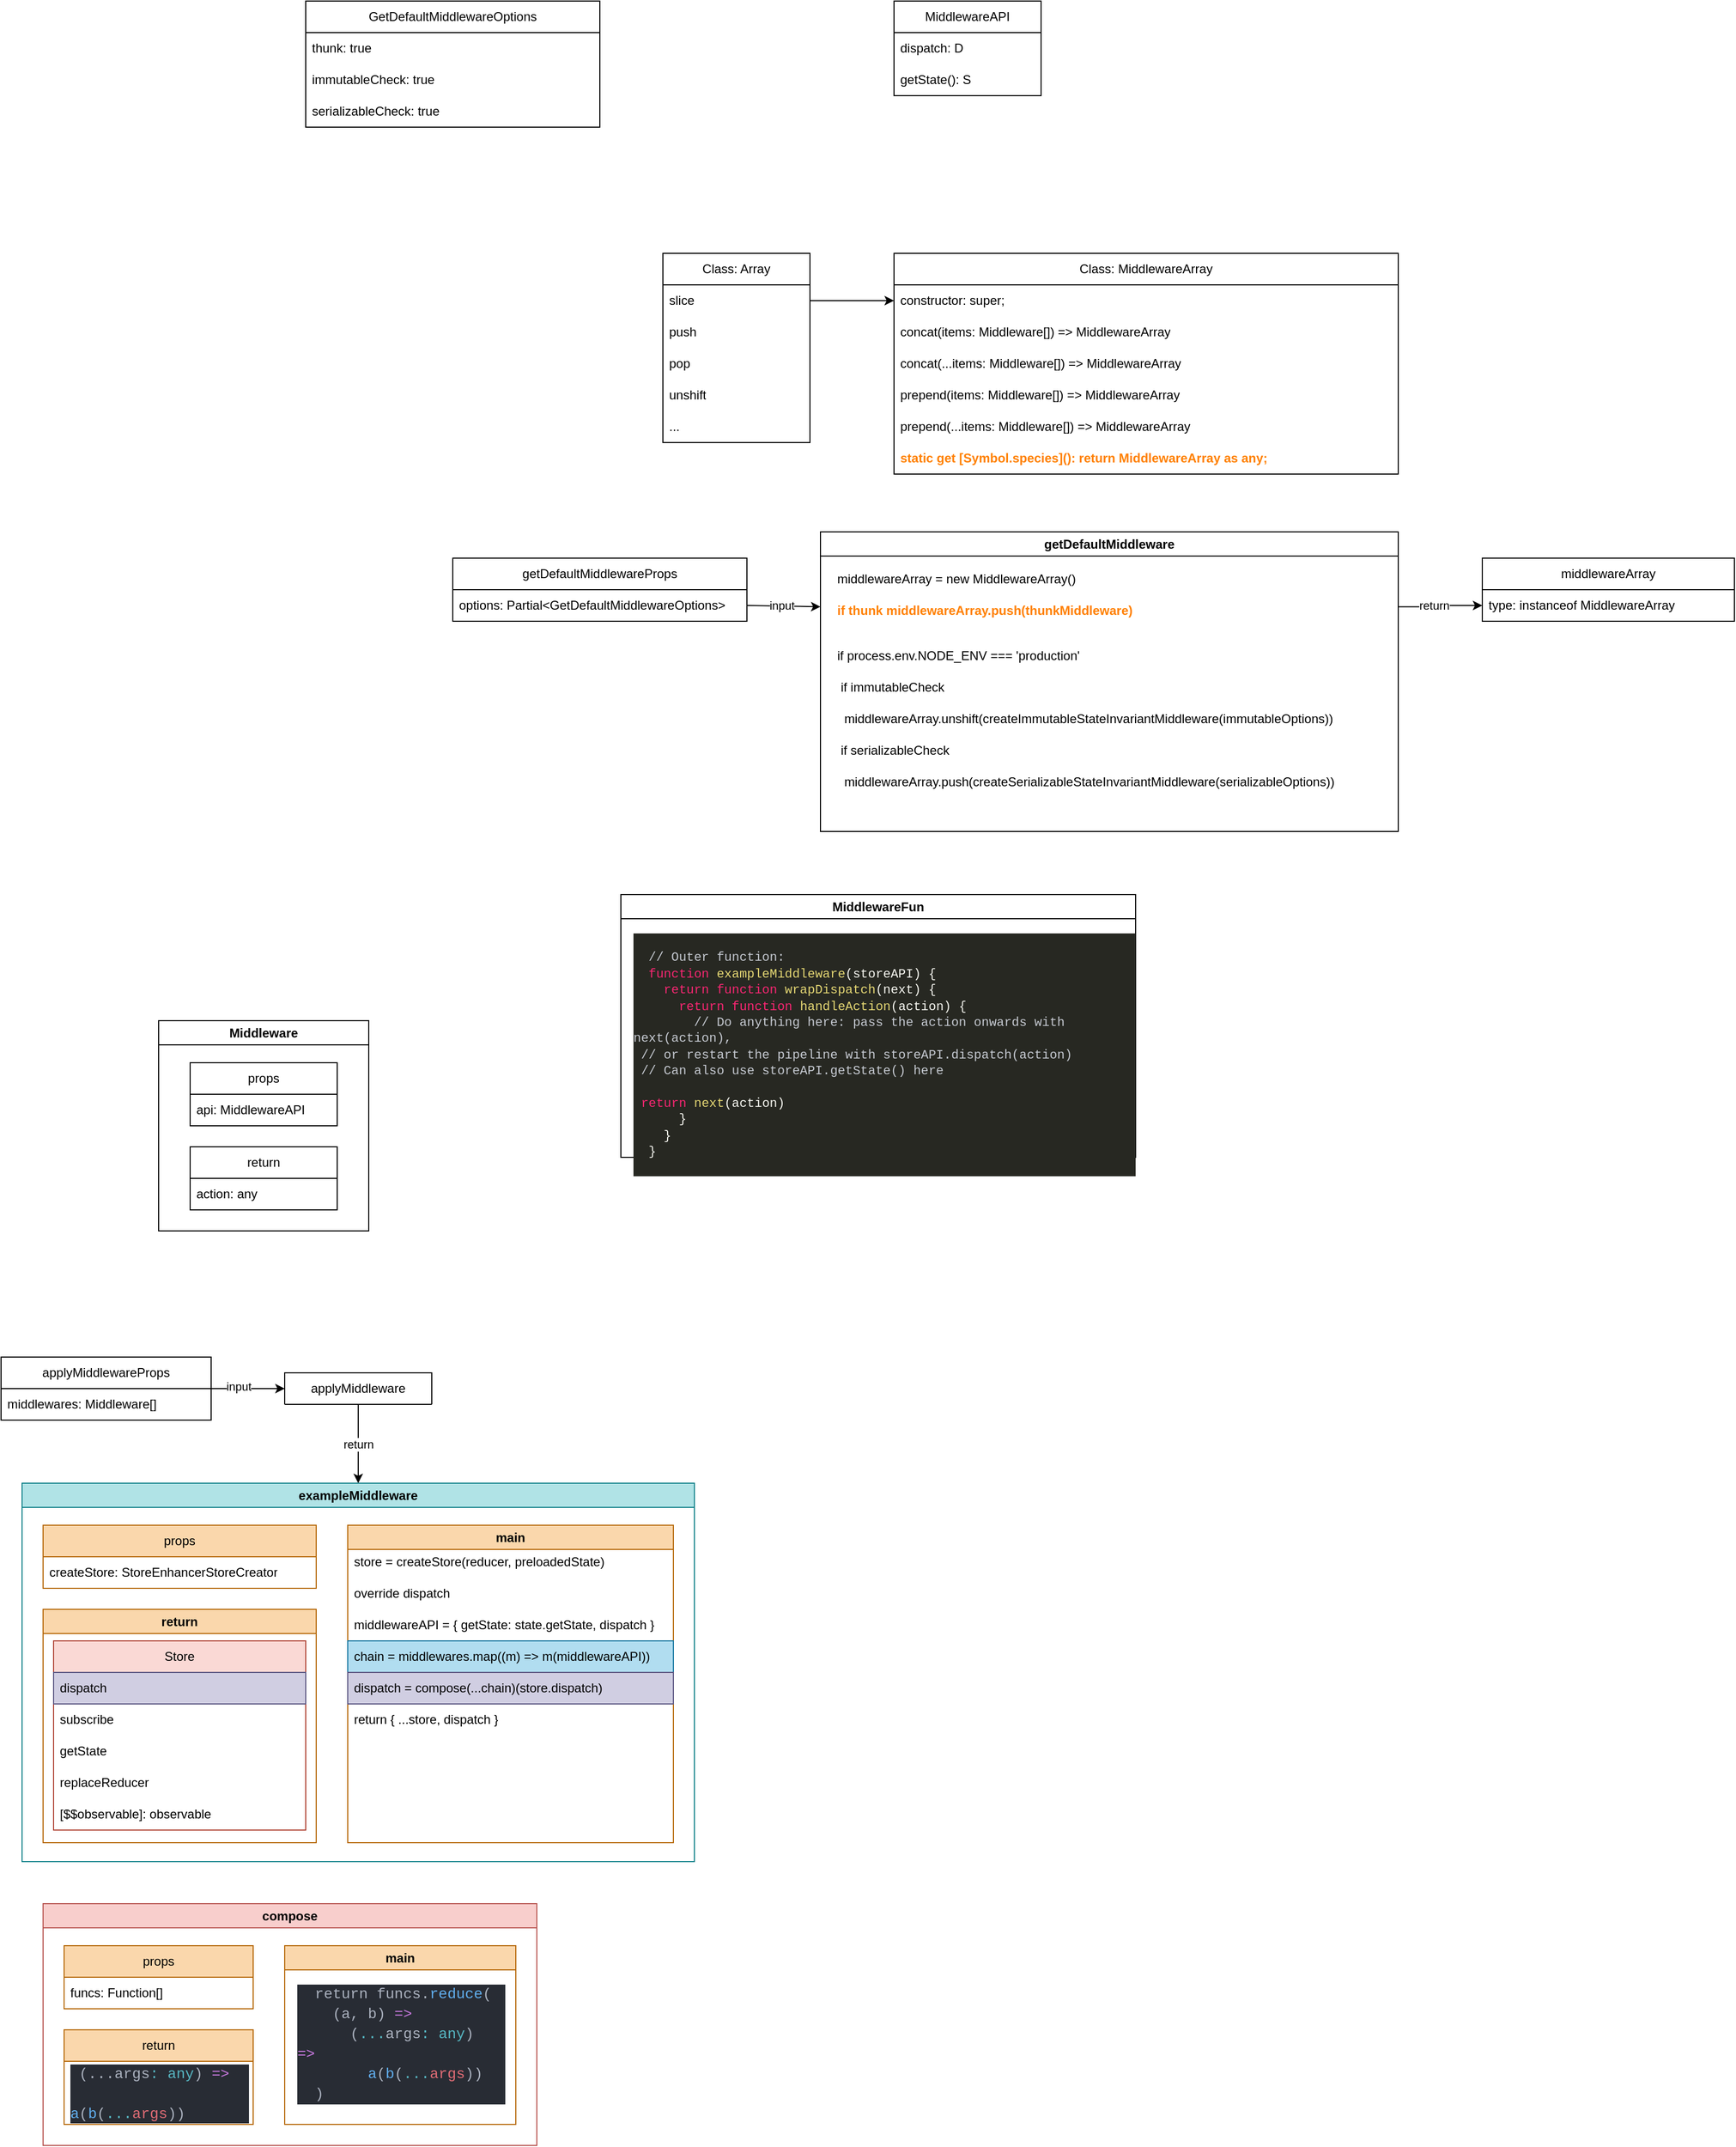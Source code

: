 <mxfile version="20.8.13" type="github">
  <diagram name="第 1 页" id="Je5M9p50dfMenlb4uafC">
    <mxGraphModel dx="2508" dy="2384" grid="1" gridSize="10" guides="1" tooltips="1" connect="1" arrows="1" fold="1" page="1" pageScale="1" pageWidth="827" pageHeight="1169" math="0" shadow="0">
      <root>
        <mxCell id="0" />
        <mxCell id="1" parent="0" />
        <mxCell id="uOk9SfMnvMUk-7f9dFpr-8" value="Class: MiddlewareArray" style="swimlane;fontStyle=0;childLayout=stackLayout;horizontal=1;startSize=30;horizontalStack=0;resizeParent=1;resizeParentMax=0;resizeLast=0;collapsible=1;marginBottom=0;whiteSpace=wrap;html=1;" vertex="1" parent="1">
          <mxGeometry x="-90" y="210" width="480" height="210" as="geometry">
            <mxRectangle x="420" y="400" width="60" height="30" as="alternateBounds" />
          </mxGeometry>
        </mxCell>
        <mxCell id="uOk9SfMnvMUk-7f9dFpr-9" value="constructor: super;" style="text;strokeColor=none;fillColor=none;align=left;verticalAlign=middle;spacingLeft=4;spacingRight=4;overflow=hidden;points=[[0,0.5],[1,0.5]];portConstraint=eastwest;rotatable=0;whiteSpace=wrap;html=1;" vertex="1" parent="uOk9SfMnvMUk-7f9dFpr-8">
          <mxGeometry y="30" width="480" height="30" as="geometry" />
        </mxCell>
        <mxCell id="uOk9SfMnvMUk-7f9dFpr-31" value="concat(items: Middleware[]) =&amp;gt; MiddlewareArray" style="text;strokeColor=none;fillColor=none;align=left;verticalAlign=middle;spacingLeft=4;spacingRight=4;overflow=hidden;points=[[0,0.5],[1,0.5]];portConstraint=eastwest;rotatable=0;whiteSpace=wrap;html=1;" vertex="1" parent="uOk9SfMnvMUk-7f9dFpr-8">
          <mxGeometry y="60" width="480" height="30" as="geometry" />
        </mxCell>
        <mxCell id="uOk9SfMnvMUk-7f9dFpr-30" value="concat(...items: Middleware[]) =&amp;gt; MiddlewareArray" style="text;strokeColor=none;fillColor=none;align=left;verticalAlign=middle;spacingLeft=4;spacingRight=4;overflow=hidden;points=[[0,0.5],[1,0.5]];portConstraint=eastwest;rotatable=0;whiteSpace=wrap;html=1;" vertex="1" parent="uOk9SfMnvMUk-7f9dFpr-8">
          <mxGeometry y="90" width="480" height="30" as="geometry" />
        </mxCell>
        <mxCell id="uOk9SfMnvMUk-7f9dFpr-28" value="prepend(items: Middleware[]) =&amp;gt; MiddlewareArray" style="text;strokeColor=none;fillColor=none;align=left;verticalAlign=middle;spacingLeft=4;spacingRight=4;overflow=hidden;points=[[0,0.5],[1,0.5]];portConstraint=eastwest;rotatable=0;whiteSpace=wrap;html=1;" vertex="1" parent="uOk9SfMnvMUk-7f9dFpr-8">
          <mxGeometry y="120" width="480" height="30" as="geometry" />
        </mxCell>
        <mxCell id="uOk9SfMnvMUk-7f9dFpr-27" value="prepend(...items: Middleware[]) =&amp;gt; MiddlewareArray" style="text;strokeColor=none;fillColor=none;align=left;verticalAlign=middle;spacingLeft=4;spacingRight=4;overflow=hidden;points=[[0,0.5],[1,0.5]];portConstraint=eastwest;rotatable=0;whiteSpace=wrap;html=1;" vertex="1" parent="uOk9SfMnvMUk-7f9dFpr-8">
          <mxGeometry y="150" width="480" height="30" as="geometry" />
        </mxCell>
        <mxCell id="uOk9SfMnvMUk-7f9dFpr-50" value="static get [Symbol.species](): return MiddlewareArray as any;" style="text;strokeColor=none;fillColor=none;align=left;verticalAlign=middle;spacingLeft=4;spacingRight=4;overflow=hidden;points=[[0,0.5],[1,0.5]];portConstraint=eastwest;rotatable=0;whiteSpace=wrap;html=1;fontColor=#FF8000;fontStyle=1" vertex="1" parent="uOk9SfMnvMUk-7f9dFpr-8">
          <mxGeometry y="180" width="480" height="30" as="geometry" />
        </mxCell>
        <mxCell id="uOk9SfMnvMUk-7f9dFpr-16" value="Class: Array" style="swimlane;fontStyle=0;childLayout=stackLayout;horizontal=1;startSize=30;horizontalStack=0;resizeParent=1;resizeParentMax=0;resizeLast=0;collapsible=1;marginBottom=0;whiteSpace=wrap;html=1;" vertex="1" parent="1">
          <mxGeometry x="-310" y="210" width="140" height="180" as="geometry" />
        </mxCell>
        <mxCell id="uOk9SfMnvMUk-7f9dFpr-17" value="slice" style="text;strokeColor=none;fillColor=none;align=left;verticalAlign=middle;spacingLeft=4;spacingRight=4;overflow=hidden;points=[[0,0.5],[1,0.5]];portConstraint=eastwest;rotatable=0;whiteSpace=wrap;html=1;" vertex="1" parent="uOk9SfMnvMUk-7f9dFpr-16">
          <mxGeometry y="30" width="140" height="30" as="geometry" />
        </mxCell>
        <mxCell id="uOk9SfMnvMUk-7f9dFpr-18" value="push" style="text;strokeColor=none;fillColor=none;align=left;verticalAlign=middle;spacingLeft=4;spacingRight=4;overflow=hidden;points=[[0,0.5],[1,0.5]];portConstraint=eastwest;rotatable=0;whiteSpace=wrap;html=1;" vertex="1" parent="uOk9SfMnvMUk-7f9dFpr-16">
          <mxGeometry y="60" width="140" height="30" as="geometry" />
        </mxCell>
        <mxCell id="uOk9SfMnvMUk-7f9dFpr-19" value="pop" style="text;strokeColor=none;fillColor=none;align=left;verticalAlign=middle;spacingLeft=4;spacingRight=4;overflow=hidden;points=[[0,0.5],[1,0.5]];portConstraint=eastwest;rotatable=0;whiteSpace=wrap;html=1;" vertex="1" parent="uOk9SfMnvMUk-7f9dFpr-16">
          <mxGeometry y="90" width="140" height="30" as="geometry" />
        </mxCell>
        <mxCell id="uOk9SfMnvMUk-7f9dFpr-20" value="unshift" style="text;strokeColor=none;fillColor=none;align=left;verticalAlign=middle;spacingLeft=4;spacingRight=4;overflow=hidden;points=[[0,0.5],[1,0.5]];portConstraint=eastwest;rotatable=0;whiteSpace=wrap;html=1;" vertex="1" parent="uOk9SfMnvMUk-7f9dFpr-16">
          <mxGeometry y="120" width="140" height="30" as="geometry" />
        </mxCell>
        <mxCell id="uOk9SfMnvMUk-7f9dFpr-21" value="..." style="text;strokeColor=none;fillColor=none;align=left;verticalAlign=middle;spacingLeft=4;spacingRight=4;overflow=hidden;points=[[0,0.5],[1,0.5]];portConstraint=eastwest;rotatable=0;whiteSpace=wrap;html=1;" vertex="1" parent="uOk9SfMnvMUk-7f9dFpr-16">
          <mxGeometry y="150" width="140" height="30" as="geometry" />
        </mxCell>
        <mxCell id="uOk9SfMnvMUk-7f9dFpr-22" style="edgeStyle=orthogonalEdgeStyle;rounded=0;orthogonalLoop=1;jettySize=auto;html=1;entryX=0;entryY=0.5;entryDx=0;entryDy=0;" edge="1" parent="1" source="uOk9SfMnvMUk-7f9dFpr-17" target="uOk9SfMnvMUk-7f9dFpr-9">
          <mxGeometry relative="1" as="geometry" />
        </mxCell>
        <mxCell id="uOk9SfMnvMUk-7f9dFpr-36" value="Middleware" style="swimlane;whiteSpace=wrap;html=1;" vertex="1" parent="1">
          <mxGeometry x="-790" y="940" width="200" height="200" as="geometry" />
        </mxCell>
        <mxCell id="uOk9SfMnvMUk-7f9dFpr-37" value="props" style="swimlane;fontStyle=0;childLayout=stackLayout;horizontal=1;startSize=30;horizontalStack=0;resizeParent=1;resizeParentMax=0;resizeLast=0;collapsible=1;marginBottom=0;whiteSpace=wrap;html=1;" vertex="1" parent="uOk9SfMnvMUk-7f9dFpr-36">
          <mxGeometry x="30" y="40" width="140" height="60" as="geometry" />
        </mxCell>
        <mxCell id="uOk9SfMnvMUk-7f9dFpr-38" value="api: MiddlewareAPI" style="text;strokeColor=none;fillColor=none;align=left;verticalAlign=middle;spacingLeft=4;spacingRight=4;overflow=hidden;points=[[0,0.5],[1,0.5]];portConstraint=eastwest;rotatable=0;whiteSpace=wrap;html=1;" vertex="1" parent="uOk9SfMnvMUk-7f9dFpr-37">
          <mxGeometry y="30" width="140" height="30" as="geometry" />
        </mxCell>
        <mxCell id="uOk9SfMnvMUk-7f9dFpr-46" value="return" style="swimlane;fontStyle=0;childLayout=stackLayout;horizontal=1;startSize=30;horizontalStack=0;resizeParent=1;resizeParentMax=0;resizeLast=0;collapsible=1;marginBottom=0;whiteSpace=wrap;html=1;" vertex="1" parent="uOk9SfMnvMUk-7f9dFpr-36">
          <mxGeometry x="30" y="120" width="140" height="60" as="geometry" />
        </mxCell>
        <mxCell id="uOk9SfMnvMUk-7f9dFpr-47" value="action: any" style="text;strokeColor=none;fillColor=none;align=left;verticalAlign=middle;spacingLeft=4;spacingRight=4;overflow=hidden;points=[[0,0.5],[1,0.5]];portConstraint=eastwest;rotatable=0;whiteSpace=wrap;html=1;" vertex="1" parent="uOk9SfMnvMUk-7f9dFpr-46">
          <mxGeometry y="30" width="140" height="30" as="geometry" />
        </mxCell>
        <mxCell id="uOk9SfMnvMUk-7f9dFpr-41" value="MiddlewareAPI" style="swimlane;fontStyle=0;childLayout=stackLayout;horizontal=1;startSize=30;horizontalStack=0;resizeParent=1;resizeParentMax=0;resizeLast=0;collapsible=1;marginBottom=0;whiteSpace=wrap;html=1;" vertex="1" parent="1">
          <mxGeometry x="-90" y="-30" width="140" height="90" as="geometry" />
        </mxCell>
        <mxCell id="uOk9SfMnvMUk-7f9dFpr-42" value="dispatch: D" style="text;strokeColor=none;fillColor=none;align=left;verticalAlign=middle;spacingLeft=4;spacingRight=4;overflow=hidden;points=[[0,0.5],[1,0.5]];portConstraint=eastwest;rotatable=0;whiteSpace=wrap;html=1;" vertex="1" parent="uOk9SfMnvMUk-7f9dFpr-41">
          <mxGeometry y="30" width="140" height="30" as="geometry" />
        </mxCell>
        <mxCell id="uOk9SfMnvMUk-7f9dFpr-43" value="getState(): S" style="text;strokeColor=none;fillColor=none;align=left;verticalAlign=middle;spacingLeft=4;spacingRight=4;overflow=hidden;points=[[0,0.5],[1,0.5]];portConstraint=eastwest;rotatable=0;whiteSpace=wrap;html=1;" vertex="1" parent="uOk9SfMnvMUk-7f9dFpr-41">
          <mxGeometry y="60" width="140" height="30" as="geometry" />
        </mxCell>
        <mxCell id="uOk9SfMnvMUk-7f9dFpr-51" value="getDefaultMiddleware" style="swimlane;whiteSpace=wrap;html=1;strokeColor=default;" vertex="1" parent="1">
          <mxGeometry x="-160" y="475" width="550" height="285" as="geometry" />
        </mxCell>
        <mxCell id="uOk9SfMnvMUk-7f9dFpr-52" value="&lt;span style=&quot;font-weight: normal;&quot;&gt;&lt;font color=&quot;#000000&quot;&gt;middlewareArray = new MiddlewareArray()&lt;/font&gt;&lt;/span&gt;" style="text;strokeColor=none;fillColor=none;align=left;verticalAlign=middle;spacingLeft=4;spacingRight=4;overflow=hidden;points=[[0,0.5],[1,0.5]];portConstraint=eastwest;rotatable=0;whiteSpace=wrap;html=1;fontColor=#FF0000;fontStyle=1" vertex="1" parent="uOk9SfMnvMUk-7f9dFpr-51">
          <mxGeometry x="10" y="30" width="350" height="30" as="geometry" />
        </mxCell>
        <mxCell id="uOk9SfMnvMUk-7f9dFpr-53" value="if thunk middlewareArray.push(thunkMiddleware)" style="text;strokeColor=none;fillColor=none;align=left;verticalAlign=middle;spacingLeft=4;spacingRight=4;overflow=hidden;points=[[0,0.5],[1,0.5]];portConstraint=eastwest;rotatable=0;whiteSpace=wrap;html=1;fontStyle=1;fontColor=#FF8000;" vertex="1" parent="uOk9SfMnvMUk-7f9dFpr-51">
          <mxGeometry x="10" y="60" width="330" height="30" as="geometry" />
        </mxCell>
        <mxCell id="uOk9SfMnvMUk-7f9dFpr-54" value="&lt;p style=&quot;line-height: 150%;&quot;&gt;if process.env.NODE_ENV === &#39;production&#39;&lt;/p&gt;&lt;p style=&quot;line-height: 150%;&quot;&gt;&lt;span style=&quot;white-space: pre;&quot;&gt;	&lt;/span&gt;if immutableCheck&lt;br&gt;&lt;/p&gt;&lt;p style=&quot;line-height: 150%;&quot;&gt;&lt;span style=&quot;white-space: pre;&quot;&gt;	&lt;/span&gt;&lt;span style=&quot;white-space: pre;&quot;&gt;	&lt;/span&gt;middlewareArray.unshift(createImmutableStateInvariantMiddleware(immutableOptions))&lt;br&gt;&lt;/p&gt;&lt;p style=&quot;line-height: 150%;&quot;&gt;&lt;span style=&quot;white-space: pre;&quot;&gt;	&lt;/span&gt;if serializableCheck&lt;br&gt;&lt;/p&gt;&lt;p style=&quot;line-height: 150%;&quot;&gt;&lt;span style=&quot;white-space: pre;&quot;&gt;	&lt;/span&gt;&lt;span style=&quot;white-space: pre;&quot;&gt;	&lt;/span&gt;middlewareArray.push(createSerializableStateInvariantMiddleware(serializableOptions))&lt;br&gt;&lt;/p&gt;" style="text;strokeColor=none;fillColor=none;align=left;verticalAlign=top;spacingLeft=4;spacingRight=4;overflow=hidden;points=[[0,0.5],[1,0.5]];portConstraint=eastwest;rotatable=0;whiteSpace=wrap;html=1;labelBackgroundColor=default;" vertex="1" parent="uOk9SfMnvMUk-7f9dFpr-51">
          <mxGeometry x="10" y="90" width="530" height="180" as="geometry" />
        </mxCell>
        <mxCell id="uOk9SfMnvMUk-7f9dFpr-58" value="getDefaultMiddlewareProps" style="swimlane;fontStyle=0;childLayout=stackLayout;horizontal=1;startSize=30;horizontalStack=0;resizeParent=1;resizeParentMax=0;resizeLast=0;collapsible=1;marginBottom=0;whiteSpace=wrap;html=1;" vertex="1" parent="1">
          <mxGeometry x="-510" y="500" width="280" height="60" as="geometry">
            <mxRectangle x="420" y="400" width="60" height="30" as="alternateBounds" />
          </mxGeometry>
        </mxCell>
        <mxCell id="uOk9SfMnvMUk-7f9dFpr-59" value="options: Partial&amp;lt;GetDefaultMiddlewareOptions&amp;gt;" style="text;strokeColor=none;fillColor=none;align=left;verticalAlign=middle;spacingLeft=4;spacingRight=4;overflow=hidden;points=[[0,0.5],[1,0.5]];portConstraint=eastwest;rotatable=0;whiteSpace=wrap;html=1;" vertex="1" parent="uOk9SfMnvMUk-7f9dFpr-58">
          <mxGeometry y="30" width="280" height="30" as="geometry" />
        </mxCell>
        <mxCell id="uOk9SfMnvMUk-7f9dFpr-60" value="middlewareArray" style="swimlane;fontStyle=0;childLayout=stackLayout;horizontal=1;startSize=30;horizontalStack=0;resizeParent=1;resizeParentMax=0;resizeLast=0;collapsible=1;marginBottom=0;whiteSpace=wrap;html=1;" vertex="1" parent="1">
          <mxGeometry x="470" y="500" width="240" height="60" as="geometry">
            <mxRectangle x="420" y="400" width="60" height="30" as="alternateBounds" />
          </mxGeometry>
        </mxCell>
        <mxCell id="uOk9SfMnvMUk-7f9dFpr-61" value="type: instanceof MiddlewareArray" style="text;strokeColor=none;fillColor=none;align=left;verticalAlign=middle;spacingLeft=4;spacingRight=4;overflow=hidden;points=[[0,0.5],[1,0.5]];portConstraint=eastwest;rotatable=0;whiteSpace=wrap;html=1;" vertex="1" parent="uOk9SfMnvMUk-7f9dFpr-60">
          <mxGeometry y="30" width="240" height="30" as="geometry" />
        </mxCell>
        <mxCell id="uOk9SfMnvMUk-7f9dFpr-62" value="" style="endArrow=classic;html=1;rounded=0;exitX=1;exitY=0.5;exitDx=0;exitDy=0;entryX=0;entryY=0.25;entryDx=0;entryDy=0;" edge="1" parent="1" source="uOk9SfMnvMUk-7f9dFpr-59" target="uOk9SfMnvMUk-7f9dFpr-51">
          <mxGeometry width="50" height="50" relative="1" as="geometry">
            <mxPoint x="-220" y="435" as="sourcePoint" />
            <mxPoint x="-168.32" y="515.66" as="targetPoint" />
          </mxGeometry>
        </mxCell>
        <mxCell id="uOk9SfMnvMUk-7f9dFpr-63" value="input" style="edgeLabel;html=1;align=center;verticalAlign=middle;resizable=0;points=[];" vertex="1" connectable="0" parent="uOk9SfMnvMUk-7f9dFpr-62">
          <mxGeometry x="-0.286" y="-1" relative="1" as="geometry">
            <mxPoint x="8" y="-2" as="offset" />
          </mxGeometry>
        </mxCell>
        <mxCell id="uOk9SfMnvMUk-7f9dFpr-64" value="" style="edgeStyle=orthogonalEdgeStyle;rounded=0;orthogonalLoop=1;jettySize=auto;html=1;entryX=0;entryY=0.5;entryDx=0;entryDy=0;exitX=1;exitY=0.25;exitDx=0;exitDy=0;" edge="1" parent="1" source="uOk9SfMnvMUk-7f9dFpr-51" target="uOk9SfMnvMUk-7f9dFpr-61">
          <mxGeometry relative="1" as="geometry">
            <mxPoint x="240" y="207.5" as="sourcePoint" />
            <mxPoint x="310.28" y="206.68" as="targetPoint" />
          </mxGeometry>
        </mxCell>
        <mxCell id="uOk9SfMnvMUk-7f9dFpr-65" value="return" style="edgeLabel;html=1;align=center;verticalAlign=middle;resizable=0;points=[];" vertex="1" connectable="0" parent="uOk9SfMnvMUk-7f9dFpr-64">
          <mxGeometry x="-0.283" relative="1" as="geometry">
            <mxPoint x="5" y="-2" as="offset" />
          </mxGeometry>
        </mxCell>
        <mxCell id="uOk9SfMnvMUk-7f9dFpr-66" value="GetDefaultMiddlewareOptions" style="swimlane;fontStyle=0;childLayout=stackLayout;horizontal=1;startSize=30;horizontalStack=0;resizeParent=1;resizeParentMax=0;resizeLast=0;collapsible=1;marginBottom=0;whiteSpace=wrap;html=1;" vertex="1" parent="1">
          <mxGeometry x="-650" y="-30" width="280" height="120" as="geometry">
            <mxRectangle x="420" y="400" width="60" height="30" as="alternateBounds" />
          </mxGeometry>
        </mxCell>
        <mxCell id="uOk9SfMnvMUk-7f9dFpr-67" value="thunk: true" style="text;strokeColor=none;fillColor=none;align=left;verticalAlign=middle;spacingLeft=4;spacingRight=4;overflow=hidden;points=[[0,0.5],[1,0.5]];portConstraint=eastwest;rotatable=0;whiteSpace=wrap;html=1;" vertex="1" parent="uOk9SfMnvMUk-7f9dFpr-66">
          <mxGeometry y="30" width="280" height="30" as="geometry" />
        </mxCell>
        <mxCell id="uOk9SfMnvMUk-7f9dFpr-69" value="immutableCheck: true" style="text;strokeColor=none;fillColor=none;align=left;verticalAlign=middle;spacingLeft=4;spacingRight=4;overflow=hidden;points=[[0,0.5],[1,0.5]];portConstraint=eastwest;rotatable=0;whiteSpace=wrap;html=1;" vertex="1" parent="uOk9SfMnvMUk-7f9dFpr-66">
          <mxGeometry y="60" width="280" height="30" as="geometry" />
        </mxCell>
        <mxCell id="uOk9SfMnvMUk-7f9dFpr-70" value="serializableCheck: true" style="text;strokeColor=none;fillColor=none;align=left;verticalAlign=middle;spacingLeft=4;spacingRight=4;overflow=hidden;points=[[0,0.5],[1,0.5]];portConstraint=eastwest;rotatable=0;whiteSpace=wrap;html=1;" vertex="1" parent="uOk9SfMnvMUk-7f9dFpr-66">
          <mxGeometry y="90" width="280" height="30" as="geometry" />
        </mxCell>
        <mxCell id="uOk9SfMnvMUk-7f9dFpr-83" value="MiddlewareFun" style="swimlane;whiteSpace=wrap;html=1;labelBackgroundColor=none;fontColor=#000000;" vertex="1" parent="1">
          <mxGeometry x="-350" y="820" width="490" height="250" as="geometry" />
        </mxCell>
        <mxCell id="uOk9SfMnvMUk-7f9dFpr-85" value="&lt;div style=&quot;font-size: 12px;&quot;&gt;&lt;span style=&quot;color: rgb(198, 202, 210); font-family: SFMono-Regular, Menlo, Monaco, Consolas, &amp;quot;Liberation Mono&amp;quot;, &amp;quot;Courier New&amp;quot;, monospace; font-size: 12px;&quot;&gt;&amp;nbsp;&amp;nbsp;&lt;/span&gt;&lt;/div&gt;&lt;div style=&quot;font-size: 12px;&quot;&gt;&lt;span style=&quot;color: rgb(198, 202, 210); font-family: SFMono-Regular, Menlo, Monaco, Consolas, &amp;quot;Liberation Mono&amp;quot;, &amp;quot;Courier New&amp;quot;, monospace; font-size: 12px;&quot;&gt;&amp;nbsp; // Outer function:&lt;/span&gt;&lt;br style=&quot;font-size: 12px;&quot;&gt;&lt;/div&gt;&lt;div style=&quot;font-size: 12px;&quot;&gt;&lt;span style=&quot;box-sizing: border-box; color: rgb(248, 248, 242); font-family: SFMono-Regular, Menlo, Monaco, Consolas, &amp;quot;Liberation Mono&amp;quot;, &amp;quot;Courier New&amp;quot;, monospace; font-size: 12px;&quot; class=&quot;token-line&quot;&gt;&lt;span style=&quot;box-sizing: border-box; font-size: 12px;&quot; class=&quot;token plain&quot;&gt;&lt;/span&gt;&lt;span style=&quot;box-sizing: border-box; color: rgb(249, 38, 114); font-size: 12px;&quot; class=&quot;token keyword&quot;&gt;&amp;nbsp; function&lt;/span&gt;&lt;span style=&quot;box-sizing: border-box; font-size: 12px;&quot; class=&quot;token plain&quot;&gt; &lt;/span&gt;&lt;span style=&quot;box-sizing: border-box; color: rgb(230, 216, 116); font-size: 12px;&quot; class=&quot;token function&quot;&gt;exampleMiddleware&lt;/span&gt;&lt;span style=&quot;box-sizing: border-box; font-size: 12px;&quot; class=&quot;token punctuation&quot;&gt;(&lt;/span&gt;&lt;span style=&quot;box-sizing: border-box; font-size: 12px;&quot; class=&quot;token parameter&quot;&gt;storeAPI&lt;/span&gt;&lt;span style=&quot;box-sizing: border-box; font-size: 12px;&quot; class=&quot;token punctuation&quot;&gt;)&lt;/span&gt;&lt;span style=&quot;box-sizing: border-box; font-size: 12px;&quot; class=&quot;token plain&quot;&gt; &lt;/span&gt;&lt;span style=&quot;box-sizing: border-box; font-size: 12px;&quot; class=&quot;token punctuation&quot;&gt;{&lt;/span&gt;&lt;span style=&quot;box-sizing: border-box; font-size: 12px;&quot; class=&quot;token plain&quot;&gt;&lt;/span&gt;&lt;br style=&quot;box-sizing: border-box; font-size: 12px;&quot;&gt;&lt;/span&gt;&lt;span style=&quot;box-sizing: border-box; color: rgb(248, 248, 242); font-family: SFMono-Regular, Menlo, Monaco, Consolas, &amp;quot;Liberation Mono&amp;quot;, &amp;quot;Courier New&amp;quot;, monospace; font-size: 12px;&quot; class=&quot;token-line&quot;&gt;&lt;span style=&quot;box-sizing: border-box; color: rgb(249, 38, 114); font-size: 12px;&quot; class=&quot;token keyword control-flow&quot;&gt;&amp;nbsp; &amp;nbsp; return&lt;/span&gt;&lt;span style=&quot;box-sizing: border-box; font-size: 12px;&quot; class=&quot;token plain&quot;&gt; &lt;/span&gt;&lt;span style=&quot;box-sizing: border-box; color: rgb(249, 38, 114); font-size: 12px;&quot; class=&quot;token keyword&quot;&gt;function&lt;/span&gt;&lt;span style=&quot;box-sizing: border-box; font-size: 12px;&quot; class=&quot;token plain&quot;&gt; &lt;/span&gt;&lt;span style=&quot;box-sizing: border-box; color: rgb(230, 216, 116); font-size: 12px;&quot; class=&quot;token function&quot;&gt;wrapDispatch&lt;/span&gt;&lt;span style=&quot;box-sizing: border-box; font-size: 12px;&quot; class=&quot;token punctuation&quot;&gt;(&lt;/span&gt;&lt;span style=&quot;box-sizing: border-box; font-size: 12px;&quot; class=&quot;token parameter&quot;&gt;next&lt;/span&gt;&lt;span style=&quot;box-sizing: border-box; font-size: 12px;&quot; class=&quot;token punctuation&quot;&gt;)&lt;/span&gt;&lt;span style=&quot;box-sizing: border-box; font-size: 12px;&quot; class=&quot;token plain&quot;&gt; &lt;/span&gt;&lt;span style=&quot;box-sizing: border-box; font-size: 12px;&quot; class=&quot;token punctuation&quot;&gt;{&lt;/span&gt;&lt;span style=&quot;box-sizing: border-box; font-size: 12px;&quot; class=&quot;token plain&quot;&gt;&lt;/span&gt;&lt;br style=&quot;box-sizing: border-box; font-size: 12px;&quot;&gt;&lt;/span&gt;&lt;span style=&quot;box-sizing: border-box; color: rgb(248, 248, 242); font-family: SFMono-Regular, Menlo, Monaco, Consolas, &amp;quot;Liberation Mono&amp;quot;, &amp;quot;Courier New&amp;quot;, monospace; font-size: 12px;&quot; class=&quot;token-line&quot;&gt;&lt;span style=&quot;box-sizing: border-box; color: rgb(249, 38, 114); font-size: 12px;&quot; class=&quot;token keyword control-flow&quot;&gt;&amp;nbsp; &amp;nbsp; &amp;nbsp; return&lt;/span&gt;&lt;span style=&quot;box-sizing: border-box; font-size: 12px;&quot; class=&quot;token plain&quot;&gt; &lt;/span&gt;&lt;span style=&quot;box-sizing: border-box; color: rgb(249, 38, 114); font-size: 12px;&quot; class=&quot;token keyword&quot;&gt;function&lt;/span&gt;&lt;span style=&quot;box-sizing: border-box; font-size: 12px;&quot; class=&quot;token plain&quot;&gt; &lt;/span&gt;&lt;span style=&quot;box-sizing: border-box; color: rgb(230, 216, 116); font-size: 12px;&quot; class=&quot;token function&quot;&gt;handleAction&lt;/span&gt;&lt;span style=&quot;box-sizing: border-box; font-size: 12px;&quot; class=&quot;token punctuation&quot;&gt;(&lt;/span&gt;&lt;span style=&quot;box-sizing: border-box; font-size: 12px;&quot; class=&quot;token parameter&quot;&gt;action&lt;/span&gt;&lt;span style=&quot;box-sizing: border-box; font-size: 12px;&quot; class=&quot;token punctuation&quot;&gt;)&lt;/span&gt;&lt;span style=&quot;box-sizing: border-box; font-size: 12px;&quot; class=&quot;token plain&quot;&gt; &lt;/span&gt;&lt;span style=&quot;box-sizing: border-box; font-size: 12px;&quot; class=&quot;token punctuation&quot;&gt;{&lt;/span&gt;&lt;span style=&quot;box-sizing: border-box; font-size: 12px;&quot; class=&quot;token plain&quot;&gt;&lt;/span&gt;&lt;br style=&quot;box-sizing: border-box; font-size: 12px;&quot;&gt;&lt;/span&gt;&lt;span style=&quot;box-sizing: border-box; color: rgb(248, 248, 242); font-family: SFMono-Regular, Menlo, Monaco, Consolas, &amp;quot;Liberation Mono&amp;quot;, &amp;quot;Courier New&amp;quot;, monospace; font-size: 12px;&quot; class=&quot;token-line&quot;&gt;&lt;span style=&quot;box-sizing: border-box; color: rgb(198, 202, 210); font-size: 12px;&quot; class=&quot;token comment&quot;&gt;&amp;nbsp; &amp;nbsp; &amp;nbsp; &amp;nbsp; // Do anything here: pass the action onwards with next(action),&lt;/span&gt;&lt;span style=&quot;box-sizing: border-box; font-size: 12px;&quot; class=&quot;token plain&quot;&gt;&lt;/span&gt;&lt;br style=&quot;box-sizing: border-box; font-size: 12px;&quot;&gt;&lt;/span&gt;&lt;span style=&quot;box-sizing: border-box; color: rgb(248, 248, 242); font-family: SFMono-Regular, Menlo, Monaco, Consolas, &amp;quot;Liberation Mono&amp;quot;, &amp;quot;Courier New&amp;quot;, monospace; font-size: 12px;&quot; class=&quot;token-line&quot;&gt;&lt;span style=&quot;box-sizing: border-box; font-size: 12px;&quot; class=&quot;token plain&quot;&gt;      &lt;/span&gt;&lt;span style=&quot;box-sizing: border-box; color: rgb(198, 202, 210); font-size: 12px;&quot; class=&quot;token comment&quot;&gt;&lt;span style=&quot;white-space: pre; font-size: 12px;&quot;&gt;	&lt;/span&gt;// or restart the pipeline with storeAPI.dispatch(action)&lt;/span&gt;&lt;span style=&quot;box-sizing: border-box; font-size: 12px;&quot; class=&quot;token plain&quot;&gt;&lt;/span&gt;&lt;br style=&quot;box-sizing: border-box; font-size: 12px;&quot;&gt;&lt;/span&gt;&lt;span style=&quot;box-sizing: border-box; color: rgb(248, 248, 242); font-family: SFMono-Regular, Menlo, Monaco, Consolas, &amp;quot;Liberation Mono&amp;quot;, &amp;quot;Courier New&amp;quot;, monospace; font-size: 12px;&quot; class=&quot;token-line&quot;&gt;&lt;span style=&quot;box-sizing: border-box; font-size: 12px;&quot; class=&quot;token plain&quot;&gt;      &lt;/span&gt;&lt;span style=&quot;box-sizing: border-box; color: rgb(198, 202, 210); font-size: 12px;&quot; class=&quot;token comment&quot;&gt;&lt;span style=&quot;white-space: pre; font-size: 12px;&quot;&gt;	&lt;/span&gt;// Can also use storeAPI.getState() here&lt;/span&gt;&lt;span style=&quot;box-sizing: border-box; font-size: 12px;&quot; class=&quot;token plain&quot;&gt;&lt;/span&gt;&lt;br style=&quot;box-sizing: border-box; font-size: 12px;&quot;&gt;&lt;/span&gt;&lt;span style=&quot;box-sizing: border-box; color: rgb(248, 248, 242); font-family: SFMono-Regular, Menlo, Monaco, Consolas, &amp;quot;Liberation Mono&amp;quot;, &amp;quot;Courier New&amp;quot;, monospace; font-size: 12px;&quot; class=&quot;token-line&quot;&gt;&lt;span style=&quot;box-sizing: border-box; display: inline-block; font-size: 12px;&quot; class=&quot;token plain&quot;&gt;&lt;/span&gt;&lt;br style=&quot;box-sizing: border-box; font-size: 12px;&quot;&gt;&lt;/span&gt;&lt;span style=&quot;box-sizing: border-box; color: rgb(248, 248, 242); font-family: SFMono-Regular, Menlo, Monaco, Consolas, &amp;quot;Liberation Mono&amp;quot;, &amp;quot;Courier New&amp;quot;, monospace; font-size: 12px;&quot; class=&quot;token-line&quot;&gt;&lt;span style=&quot;box-sizing: border-box; font-size: 12px;&quot; class=&quot;token plain&quot;&gt;      &lt;/span&gt;&lt;span style=&quot;box-sizing: border-box; color: rgb(249, 38, 114); font-size: 12px;&quot; class=&quot;token keyword control-flow&quot;&gt;&lt;span style=&quot;white-space: pre; font-size: 12px;&quot;&gt;	&lt;/span&gt;return&lt;/span&gt;&lt;span style=&quot;box-sizing: border-box; font-size: 12px;&quot; class=&quot;token plain&quot;&gt; &lt;/span&gt;&lt;span style=&quot;box-sizing: border-box; color: rgb(230, 216, 116); font-size: 12px;&quot; class=&quot;token function&quot;&gt;next&lt;/span&gt;&lt;span style=&quot;box-sizing: border-box; font-size: 12px;&quot; class=&quot;token punctuation&quot;&gt;(&lt;/span&gt;&lt;span style=&quot;box-sizing: border-box; font-size: 12px;&quot; class=&quot;token plain&quot;&gt;action&lt;/span&gt;&lt;span style=&quot;box-sizing: border-box; font-size: 12px;&quot; class=&quot;token punctuation&quot;&gt;)&lt;/span&gt;&lt;/span&gt;&lt;/div&gt;&lt;div style=&quot;font-size: 12px;&quot;&gt;&lt;span style=&quot;box-sizing: border-box; color: rgb(248, 248, 242); font-family: SFMono-Regular, Menlo, Monaco, Consolas, &amp;quot;Liberation Mono&amp;quot;, &amp;quot;Courier New&amp;quot;, monospace; font-size: 12px;&quot; class=&quot;token-line&quot;&gt;&lt;span style=&quot;box-sizing: border-box; font-size: 12px;&quot; class=&quot;token punctuation&quot;&gt;&amp;nbsp; &amp;nbsp; &amp;nbsp; }&lt;/span&gt;&lt;span style=&quot;box-sizing: border-box; font-size: 12px;&quot; class=&quot;token plain&quot;&gt;&lt;/span&gt;&lt;br style=&quot;box-sizing: border-box; font-size: 12px;&quot;&gt;&lt;/span&gt;&lt;span style=&quot;box-sizing: border-box; color: rgb(248, 248, 242); font-family: SFMono-Regular, Menlo, Monaco, Consolas, &amp;quot;Liberation Mono&amp;quot;, &amp;quot;Courier New&amp;quot;, monospace; font-size: 12px;&quot; class=&quot;token-line&quot;&gt;&lt;span style=&quot;box-sizing: border-box; font-size: 12px;&quot; class=&quot;token punctuation&quot;&gt;&amp;nbsp; &amp;nbsp; }&lt;/span&gt;&lt;span style=&quot;box-sizing: border-box; font-size: 12px;&quot; class=&quot;token plain&quot;&gt;&lt;/span&gt;&lt;br style=&quot;box-sizing: border-box; font-size: 12px;&quot;&gt;&lt;/span&gt;&lt;span style=&quot;box-sizing: border-box; color: rgb(248, 248, 242); font-family: SFMono-Regular, Menlo, Monaco, Consolas, &amp;quot;Liberation Mono&amp;quot;, &amp;quot;Courier New&amp;quot;, monospace; font-size: 12px;&quot; class=&quot;token-line&quot;&gt;&lt;span style=&quot;box-sizing: border-box; font-size: 12px;&quot; class=&quot;token plain&quot;&gt;&lt;/span&gt;&lt;span style=&quot;box-sizing: border-box; font-size: 12px;&quot; class=&quot;token punctuation&quot;&gt;&amp;nbsp; }&lt;/span&gt;&lt;/span&gt;&lt;br style=&quot;font-size: 12px;&quot;&gt;&lt;/div&gt;&lt;div style=&quot;font-size: 12px;&quot;&gt;&lt;span style=&quot;box-sizing: border-box; color: rgb(248, 248, 242); font-family: SFMono-Regular, Menlo, Monaco, Consolas, &amp;quot;Liberation Mono&amp;quot;, &amp;quot;Courier New&amp;quot;, monospace; font-size: 12px;&quot; class=&quot;token-line&quot;&gt;&lt;span style=&quot;box-sizing: border-box; font-size: 12px;&quot; class=&quot;token punctuation&quot;&gt;&lt;br&gt;&lt;/span&gt;&lt;/span&gt;&lt;/div&gt;" style="text;html=1;strokeColor=none;fillColor=none;align=left;verticalAlign=top;whiteSpace=wrap;rounded=0;fontColor=#000000;labelBackgroundColor=#272822;fontSize=12;spacingTop=0;spacingLeft=0;labelBorderColor=none;" vertex="1" parent="uOk9SfMnvMUk-7f9dFpr-83">
          <mxGeometry x="10" y="30" width="480" height="220" as="geometry" />
        </mxCell>
        <mxCell id="uOk9SfMnvMUk-7f9dFpr-87" value="applyMiddleware" style="swimlane;fontStyle=0;childLayout=stackLayout;horizontal=1;startSize=30;horizontalStack=0;resizeParent=1;resizeParentMax=0;resizeLast=0;collapsible=1;marginBottom=0;whiteSpace=wrap;html=1;" vertex="1" collapsed="1" parent="1">
          <mxGeometry x="-670" y="1275" width="140" height="30" as="geometry">
            <mxRectangle x="-500" y="1160" width="140" height="60" as="alternateBounds" />
          </mxGeometry>
        </mxCell>
        <mxCell id="uOk9SfMnvMUk-7f9dFpr-89" value="return" style="text;strokeColor=none;fillColor=none;align=center;verticalAlign=middle;spacingLeft=4;spacingRight=4;overflow=hidden;points=[[0,0.5],[1,0.5]];portConstraint=eastwest;rotatable=0;whiteSpace=wrap;html=1;" vertex="1" parent="uOk9SfMnvMUk-7f9dFpr-87">
          <mxGeometry y="30" width="140" height="30" as="geometry" />
        </mxCell>
        <mxCell id="uOk9SfMnvMUk-7f9dFpr-113" style="edgeStyle=orthogonalEdgeStyle;rounded=0;orthogonalLoop=1;jettySize=auto;html=1;entryX=0;entryY=0.5;entryDx=0;entryDy=0;fontColor=#000000;" edge="1" parent="1" source="uOk9SfMnvMUk-7f9dFpr-111" target="uOk9SfMnvMUk-7f9dFpr-87">
          <mxGeometry relative="1" as="geometry" />
        </mxCell>
        <mxCell id="uOk9SfMnvMUk-7f9dFpr-115" value="input" style="edgeLabel;html=1;align=center;verticalAlign=middle;resizable=0;points=[];fontColor=#000000;" vertex="1" connectable="0" parent="uOk9SfMnvMUk-7f9dFpr-113">
          <mxGeometry x="-0.258" y="2" relative="1" as="geometry">
            <mxPoint as="offset" />
          </mxGeometry>
        </mxCell>
        <mxCell id="uOk9SfMnvMUk-7f9dFpr-111" value="applyMiddlewareProps" style="swimlane;fontStyle=0;childLayout=stackLayout;horizontal=1;startSize=30;horizontalStack=0;resizeParent=1;resizeParentMax=0;resizeLast=0;collapsible=1;marginBottom=0;whiteSpace=wrap;html=1;" vertex="1" parent="1">
          <mxGeometry x="-940" y="1260" width="200" height="60" as="geometry">
            <mxRectangle x="-720" y="1180" width="140" height="30" as="alternateBounds" />
          </mxGeometry>
        </mxCell>
        <mxCell id="uOk9SfMnvMUk-7f9dFpr-112" value="middlewares: Middleware[]" style="text;strokeColor=none;fillColor=none;align=left;verticalAlign=middle;spacingLeft=4;spacingRight=4;overflow=hidden;points=[[0,0.5],[1,0.5]];portConstraint=eastwest;rotatable=0;whiteSpace=wrap;html=1;" vertex="1" parent="uOk9SfMnvMUk-7f9dFpr-111">
          <mxGeometry y="30" width="200" height="30" as="geometry" />
        </mxCell>
        <mxCell id="uOk9SfMnvMUk-7f9dFpr-126" value="" style="endArrow=classic;html=1;rounded=0;fontColor=#000000;exitX=0.5;exitY=1;exitDx=0;exitDy=0;" edge="1" parent="1" source="uOk9SfMnvMUk-7f9dFpr-87" target="uOk9SfMnvMUk-7f9dFpr-168">
          <mxGeometry relative="1" as="geometry">
            <mxPoint x="-530" y="1450" as="sourcePoint" />
            <mxPoint x="-600" y="1364" as="targetPoint" />
          </mxGeometry>
        </mxCell>
        <mxCell id="uOk9SfMnvMUk-7f9dFpr-127" value="return" style="edgeLabel;resizable=0;html=1;align=center;verticalAlign=middle;labelBackgroundColor=#ffffff;fontColor=#000000;" connectable="0" vertex="1" parent="uOk9SfMnvMUk-7f9dFpr-126">
          <mxGeometry relative="1" as="geometry" />
        </mxCell>
        <mxCell id="uOk9SfMnvMUk-7f9dFpr-168" value="exampleMiddleware" style="swimlane;whiteSpace=wrap;html=1;labelBackgroundColor=none;fillColor=#b0e3e6;strokeColor=#0e8088;" vertex="1" parent="1">
          <mxGeometry x="-920" y="1380" width="640" height="360" as="geometry" />
        </mxCell>
        <mxCell id="uOk9SfMnvMUk-7f9dFpr-103" value="main" style="swimlane;whiteSpace=wrap;html=1;strokeColor=#b46504;fillColor=#fad7ac;labelBackgroundColor=none;labelBorderColor=none;" vertex="1" parent="uOk9SfMnvMUk-7f9dFpr-168">
          <mxGeometry x="310" y="40" width="310" height="302" as="geometry" />
        </mxCell>
        <mxCell id="uOk9SfMnvMUk-7f9dFpr-106" value="override dispatch" style="text;strokeColor=none;fillColor=none;align=left;verticalAlign=middle;spacingLeft=4;spacingRight=4;overflow=hidden;points=[[0,0.5],[1,0.5]];portConstraint=eastwest;rotatable=0;whiteSpace=wrap;html=1;" vertex="1" parent="uOk9SfMnvMUk-7f9dFpr-103">
          <mxGeometry y="50" width="200" height="30" as="geometry" />
        </mxCell>
        <mxCell id="uOk9SfMnvMUk-7f9dFpr-107" value="middlewareAPI = { getState: state.getState, dispatch }" style="text;strokeColor=none;fillColor=none;align=left;verticalAlign=middle;spacingLeft=4;spacingRight=4;overflow=hidden;points=[[0,0.5],[1,0.5]];portConstraint=eastwest;rotatable=0;whiteSpace=wrap;html=1;" vertex="1" parent="uOk9SfMnvMUk-7f9dFpr-103">
          <mxGeometry y="80" width="300" height="30" as="geometry" />
        </mxCell>
        <mxCell id="uOk9SfMnvMUk-7f9dFpr-108" value="chain = middlewares.map((m) =&amp;gt; m(middlewareAPI))" style="text;strokeColor=#10739e;fillColor=#b1ddf0;align=left;verticalAlign=middle;spacingLeft=4;spacingRight=4;overflow=hidden;points=[[0,0.5],[1,0.5]];portConstraint=eastwest;rotatable=0;whiteSpace=wrap;html=1;" vertex="1" parent="uOk9SfMnvMUk-7f9dFpr-103">
          <mxGeometry y="110" width="310" height="30" as="geometry" />
        </mxCell>
        <mxCell id="uOk9SfMnvMUk-7f9dFpr-109" value="dispatch = compose(...chain)(store.dispatch)" style="text;strokeColor=#56517e;fillColor=#d0cee2;align=left;verticalAlign=middle;spacingLeft=4;spacingRight=4;overflow=hidden;points=[[0,0.5],[1,0.5]];portConstraint=eastwest;rotatable=0;whiteSpace=wrap;html=1;" vertex="1" parent="uOk9SfMnvMUk-7f9dFpr-103">
          <mxGeometry y="140" width="310" height="30" as="geometry" />
        </mxCell>
        <mxCell id="uOk9SfMnvMUk-7f9dFpr-110" value="return { ...store, dispatch }" style="text;strokeColor=none;fillColor=none;align=left;verticalAlign=middle;spacingLeft=4;spacingRight=4;overflow=hidden;points=[[0,0.5],[1,0.5]];portConstraint=eastwest;rotatable=0;whiteSpace=wrap;html=1;" vertex="1" parent="uOk9SfMnvMUk-7f9dFpr-103">
          <mxGeometry y="170" width="300" height="30" as="geometry" />
        </mxCell>
        <mxCell id="uOk9SfMnvMUk-7f9dFpr-105" value="store = createStore(reducer, preloadedState)" style="text;strokeColor=none;fillColor=none;align=left;verticalAlign=middle;spacingLeft=4;spacingRight=4;overflow=hidden;points=[[0,0.5],[1,0.5]];portConstraint=eastwest;rotatable=0;whiteSpace=wrap;html=1;" vertex="1" parent="uOk9SfMnvMUk-7f9dFpr-103">
          <mxGeometry y="20" width="270" height="30" as="geometry" />
        </mxCell>
        <mxCell id="uOk9SfMnvMUk-7f9dFpr-119" value="props" style="swimlane;fontStyle=0;childLayout=stackLayout;horizontal=1;startSize=30;horizontalStack=0;resizeParent=1;resizeParentMax=0;resizeLast=0;collapsible=1;marginBottom=0;whiteSpace=wrap;html=1;fillColor=#fad7ac;strokeColor=#b46504;" vertex="1" parent="uOk9SfMnvMUk-7f9dFpr-168">
          <mxGeometry x="20" y="40" width="260" height="60" as="geometry">
            <mxRectangle x="-540" y="1390" width="140" height="30" as="alternateBounds" />
          </mxGeometry>
        </mxCell>
        <mxCell id="uOk9SfMnvMUk-7f9dFpr-120" value="createStore: StoreEnhancerStoreCreator" style="text;strokeColor=none;fillColor=none;align=left;verticalAlign=middle;spacingLeft=4;spacingRight=4;overflow=hidden;points=[[0,0.5],[1,0.5]];portConstraint=eastwest;rotatable=0;whiteSpace=wrap;html=1;" vertex="1" parent="uOk9SfMnvMUk-7f9dFpr-119">
          <mxGeometry y="30" width="260" height="30" as="geometry" />
        </mxCell>
        <mxCell id="uOk9SfMnvMUk-7f9dFpr-132" value="return" style="swimlane;whiteSpace=wrap;html=1;strokeColor=#b46504;fillColor=#fad7ac;labelBackgroundColor=none;labelBorderColor=none;" vertex="1" parent="uOk9SfMnvMUk-7f9dFpr-168">
          <mxGeometry x="20" y="120" width="260" height="222" as="geometry" />
        </mxCell>
        <mxCell id="uOk9SfMnvMUk-7f9dFpr-145" value="Store" style="swimlane;fontStyle=0;childLayout=stackLayout;horizontal=1;startSize=30;horizontalStack=0;resizeParent=1;resizeParentMax=0;resizeLast=0;collapsible=1;marginBottom=0;whiteSpace=wrap;html=1;fillColor=#fad9d5;strokeColor=#ae4132;" vertex="1" parent="uOk9SfMnvMUk-7f9dFpr-132">
          <mxGeometry x="10" y="30" width="240" height="180" as="geometry">
            <mxRectangle x="420" y="400" width="60" height="30" as="alternateBounds" />
          </mxGeometry>
        </mxCell>
        <mxCell id="uOk9SfMnvMUk-7f9dFpr-146" value="dispatch" style="text;strokeColor=#56517e;fillColor=#d0cee2;align=left;verticalAlign=middle;spacingLeft=4;spacingRight=4;overflow=hidden;points=[[0,0.5],[1,0.5]];portConstraint=eastwest;rotatable=0;whiteSpace=wrap;html=1;" vertex="1" parent="uOk9SfMnvMUk-7f9dFpr-145">
          <mxGeometry y="30" width="240" height="30" as="geometry" />
        </mxCell>
        <mxCell id="uOk9SfMnvMUk-7f9dFpr-147" value="subscribe" style="text;strokeColor=none;fillColor=none;align=left;verticalAlign=middle;spacingLeft=4;spacingRight=4;overflow=hidden;points=[[0,0.5],[1,0.5]];portConstraint=eastwest;rotatable=0;whiteSpace=wrap;html=1;" vertex="1" parent="uOk9SfMnvMUk-7f9dFpr-145">
          <mxGeometry y="60" width="240" height="30" as="geometry" />
        </mxCell>
        <mxCell id="uOk9SfMnvMUk-7f9dFpr-148" value="getState" style="text;strokeColor=none;fillColor=none;align=left;verticalAlign=middle;spacingLeft=4;spacingRight=4;overflow=hidden;points=[[0,0.5],[1,0.5]];portConstraint=eastwest;rotatable=0;whiteSpace=wrap;html=1;" vertex="1" parent="uOk9SfMnvMUk-7f9dFpr-145">
          <mxGeometry y="90" width="240" height="30" as="geometry" />
        </mxCell>
        <mxCell id="uOk9SfMnvMUk-7f9dFpr-149" value="replaceReducer" style="text;strokeColor=none;fillColor=none;align=left;verticalAlign=middle;spacingLeft=4;spacingRight=4;overflow=hidden;points=[[0,0.5],[1,0.5]];portConstraint=eastwest;rotatable=0;whiteSpace=wrap;html=1;" vertex="1" parent="uOk9SfMnvMUk-7f9dFpr-145">
          <mxGeometry y="120" width="240" height="30" as="geometry" />
        </mxCell>
        <mxCell id="uOk9SfMnvMUk-7f9dFpr-150" value="[$$observable]: observable" style="text;strokeColor=none;fillColor=none;align=left;verticalAlign=middle;spacingLeft=4;spacingRight=4;overflow=hidden;points=[[0,0.5],[1,0.5]];portConstraint=eastwest;rotatable=0;whiteSpace=wrap;html=1;" vertex="1" parent="uOk9SfMnvMUk-7f9dFpr-145">
          <mxGeometry y="150" width="240" height="30" as="geometry" />
        </mxCell>
        <mxCell id="uOk9SfMnvMUk-7f9dFpr-169" value="compose" style="swimlane;whiteSpace=wrap;html=1;labelBackgroundColor=none;strokeColor=#b85450;fillColor=#f8cecc;" vertex="1" parent="1">
          <mxGeometry x="-900" y="1780" width="470" height="230" as="geometry" />
        </mxCell>
        <mxCell id="uOk9SfMnvMUk-7f9dFpr-170" value="props" style="swimlane;fontStyle=0;childLayout=stackLayout;horizontal=1;startSize=30;horizontalStack=0;resizeParent=1;resizeParentMax=0;resizeLast=0;collapsible=1;marginBottom=0;whiteSpace=wrap;html=1;fillColor=#fad7ac;strokeColor=#b46504;" vertex="1" parent="uOk9SfMnvMUk-7f9dFpr-169">
          <mxGeometry x="20" y="40" width="180" height="60" as="geometry">
            <mxRectangle x="-540" y="1390" width="140" height="30" as="alternateBounds" />
          </mxGeometry>
        </mxCell>
        <mxCell id="uOk9SfMnvMUk-7f9dFpr-171" value="funcs: Function[]" style="text;strokeColor=none;fillColor=none;align=left;verticalAlign=middle;spacingLeft=4;spacingRight=4;overflow=hidden;points=[[0,0.5],[1,0.5]];portConstraint=eastwest;rotatable=0;whiteSpace=wrap;html=1;" vertex="1" parent="uOk9SfMnvMUk-7f9dFpr-170">
          <mxGeometry y="30" width="180" height="30" as="geometry" />
        </mxCell>
        <mxCell id="uOk9SfMnvMUk-7f9dFpr-172" value="main" style="swimlane;whiteSpace=wrap;html=1;labelBackgroundColor=none;strokeColor=#b46504;fillColor=#fad7ac;" vertex="1" parent="uOk9SfMnvMUk-7f9dFpr-169">
          <mxGeometry x="230" y="40" width="220" height="170" as="geometry" />
        </mxCell>
        <mxCell id="uOk9SfMnvMUk-7f9dFpr-173" value="&lt;div style=&quot;color: rgb(171, 178, 191); background-color: rgb(40, 44, 52); font-family: Consolas, &amp;quot;Courier New&amp;quot;, monospace; font-size: 14px; line-height: 19px;&quot;&gt;&lt;div&gt;&amp;nbsp; return funcs.&lt;span style=&quot;color: #61afef;&quot;&gt;reduce&lt;/span&gt;(&lt;/div&gt;&lt;div&gt;&amp;nbsp; &amp;nbsp; (a, b) &lt;span style=&quot;color: #c678dd;&quot;&gt;=&amp;gt;&lt;/span&gt;&lt;/div&gt;&lt;div&gt;&amp;nbsp; &amp;nbsp; &amp;nbsp; (&lt;span style=&quot;color: #56b6c2;&quot;&gt;...&lt;/span&gt;args&lt;span style=&quot;color: #56b6c2;&quot;&gt;:&lt;/span&gt; &lt;span style=&quot;color: #56b6c2;&quot;&gt;any&lt;/span&gt;) &lt;span style=&quot;color: #c678dd;&quot;&gt;=&amp;gt;&amp;nbsp;&amp;nbsp;&lt;/span&gt;&lt;/div&gt;&lt;div&gt;&amp;nbsp; &amp;nbsp; &amp;nbsp; &amp;nbsp; &lt;span style=&quot;color: #61afef;&quot;&gt;a&lt;/span&gt;(&lt;span style=&quot;color: #61afef;&quot;&gt;b&lt;/span&gt;(&lt;span style=&quot;color: #56b6c2;&quot;&gt;...&lt;/span&gt;&lt;span style=&quot;color: #e06c75;&quot;&gt;args&lt;/span&gt;))&lt;/div&gt;&lt;div&gt;&amp;nbsp; )&lt;/div&gt;&lt;/div&gt;" style="text;html=1;strokeColor=none;fillColor=none;align=left;verticalAlign=top;whiteSpace=wrap;rounded=0;fontColor=#1A1A1A;" vertex="1" parent="uOk9SfMnvMUk-7f9dFpr-172">
          <mxGeometry x="10" y="30" width="200" height="110" as="geometry" />
        </mxCell>
        <mxCell id="uOk9SfMnvMUk-7f9dFpr-174" value="return" style="swimlane;fontStyle=0;childLayout=stackLayout;horizontal=1;startSize=30;horizontalStack=0;resizeParent=1;resizeParentMax=0;resizeLast=0;collapsible=1;marginBottom=0;whiteSpace=wrap;html=1;fillColor=#fad7ac;strokeColor=#b46504;" vertex="1" parent="uOk9SfMnvMUk-7f9dFpr-169">
          <mxGeometry x="20" y="120" width="180" height="90" as="geometry">
            <mxRectangle x="-540" y="1390" width="140" height="30" as="alternateBounds" />
          </mxGeometry>
        </mxCell>
        <mxCell id="uOk9SfMnvMUk-7f9dFpr-175" value="&lt;div style=&quot;color: rgb(171, 178, 191); background-color: rgb(40, 44, 52); font-family: Consolas, &amp;quot;Courier New&amp;quot;, monospace; font-size: 14px; line-height: 19px;&quot;&gt;&lt;div&gt;&amp;nbsp;(...args&lt;span style=&quot;color: #56b6c2;&quot;&gt;:&lt;/span&gt; &lt;span style=&quot;color: #56b6c2;&quot;&gt;any&lt;/span&gt;) &lt;span style=&quot;color: #c678dd;&quot;&gt;=&amp;gt;&lt;/span&gt;&lt;/div&gt;&lt;div&gt;&amp;nbsp; &amp;nbsp; &amp;nbsp; &amp;nbsp; &lt;span style=&quot;color: #61afef;&quot;&gt;a&lt;/span&gt;(&lt;span style=&quot;color: #61afef;&quot;&gt;b&lt;/span&gt;(&lt;span style=&quot;color: #56b6c2;&quot;&gt;...&lt;/span&gt;&lt;span style=&quot;color: #e06c75;&quot;&gt;args&lt;/span&gt;))&amp;nbsp;&lt;/div&gt;&lt;/div&gt;" style="text;strokeColor=none;fillColor=none;align=left;verticalAlign=middle;spacingLeft=4;spacingRight=4;overflow=hidden;points=[[0,0.5],[1,0.5]];portConstraint=eastwest;rotatable=0;whiteSpace=wrap;html=1;" vertex="1" parent="uOk9SfMnvMUk-7f9dFpr-174">
          <mxGeometry y="30" width="180" height="60" as="geometry" />
        </mxCell>
      </root>
    </mxGraphModel>
  </diagram>
</mxfile>

